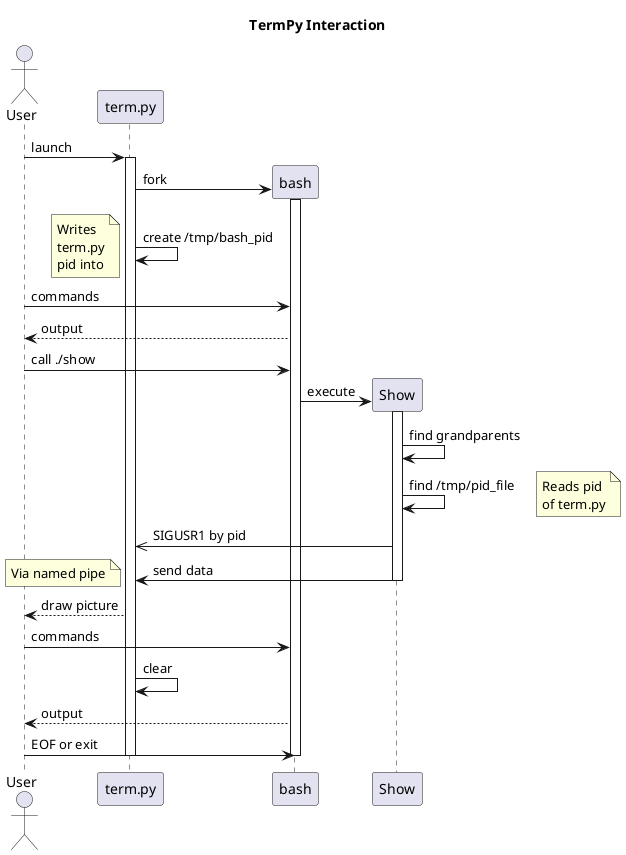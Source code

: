 'PlantUML notation, sequence diagram
'plantuml.com or codeuml.com to view
@startuml

Actor User
Participant term.py as TermPy

title TermPy Interaction 

User -> TermPy: launch
Activate TermPy
Create bash as Bash
TermPy -> Bash: fork
Activate Bash
TermPy -> TermPy: create /tmp/bash_pid
note left
    Writes
    term.py
    pid into
end note

User -> Bash: commands
Bash --> User: output

User -> Bash: call ./show
Create Show
Bash -> Show: execute
Activate Show
Show -> Show: find grandparents
Show -> Show: find /tmp/pid_file
note right
    Reads pid
    of term.py
end note
Show ->> TermPy: SIGUSR1 by pid
Show -> TermPy: send data
note left
    Via named pipe
end note
Deactivate Show
TermPy --> User: draw picture

User -> Bash: commands
TermPy -> TermPy: clear
Bash --> User: output

User -> Bash: EOF or exit
deactivate Bash
deactivate TermPy

@enduml
